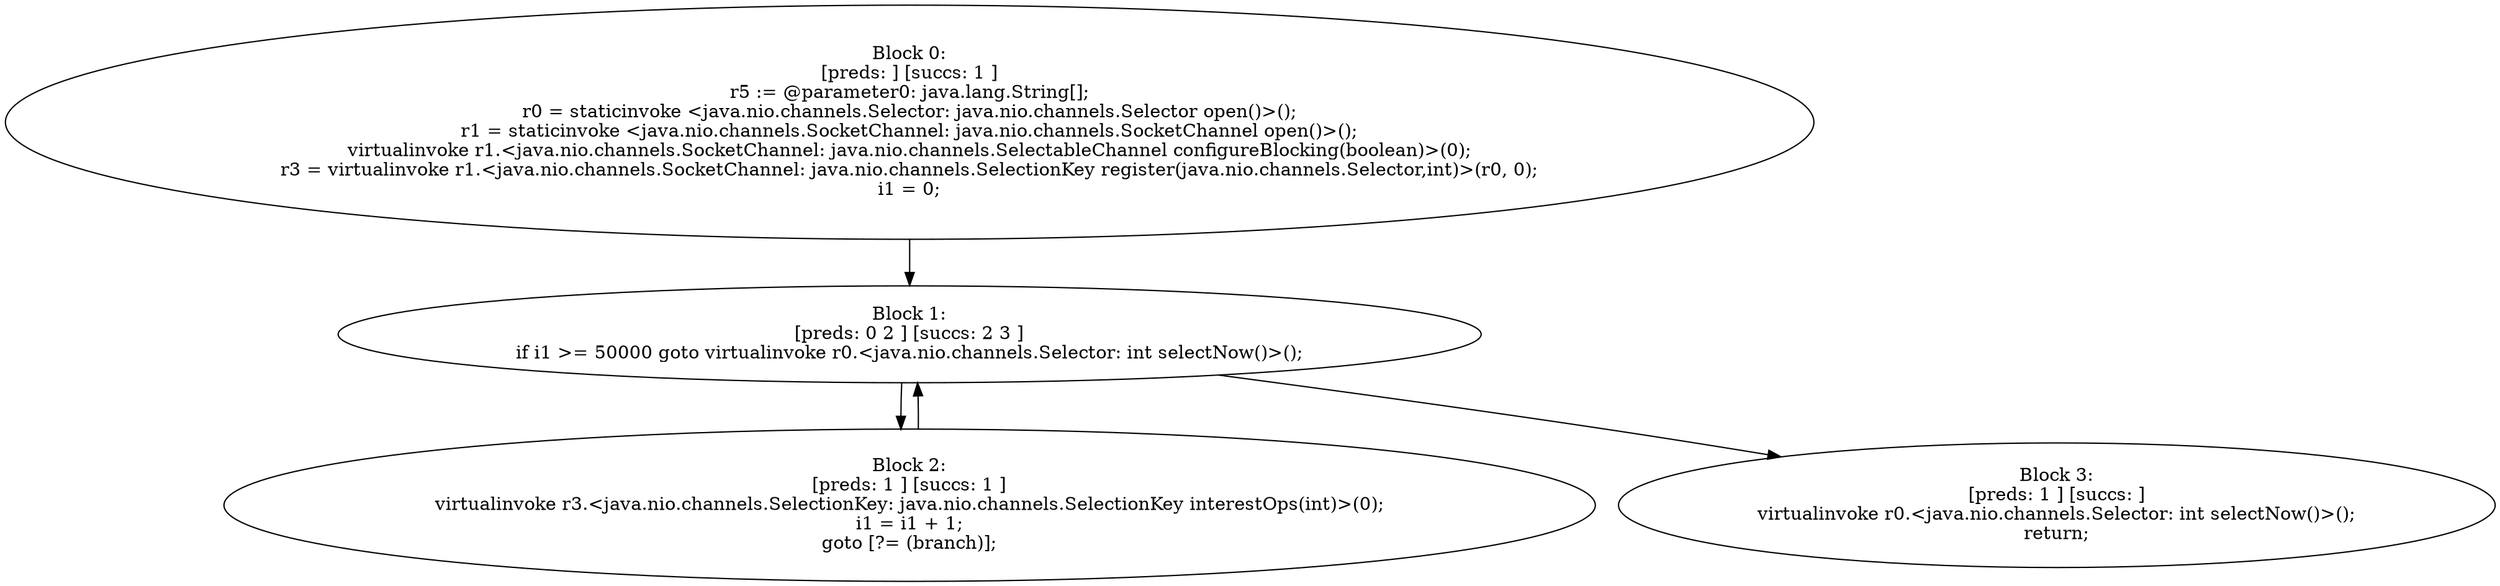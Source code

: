 digraph "unitGraph" {
    "Block 0:
[preds: ] [succs: 1 ]
r5 := @parameter0: java.lang.String[];
r0 = staticinvoke <java.nio.channels.Selector: java.nio.channels.Selector open()>();
r1 = staticinvoke <java.nio.channels.SocketChannel: java.nio.channels.SocketChannel open()>();
virtualinvoke r1.<java.nio.channels.SocketChannel: java.nio.channels.SelectableChannel configureBlocking(boolean)>(0);
r3 = virtualinvoke r1.<java.nio.channels.SocketChannel: java.nio.channels.SelectionKey register(java.nio.channels.Selector,int)>(r0, 0);
i1 = 0;
"
    "Block 1:
[preds: 0 2 ] [succs: 2 3 ]
if i1 >= 50000 goto virtualinvoke r0.<java.nio.channels.Selector: int selectNow()>();
"
    "Block 2:
[preds: 1 ] [succs: 1 ]
virtualinvoke r3.<java.nio.channels.SelectionKey: java.nio.channels.SelectionKey interestOps(int)>(0);
i1 = i1 + 1;
goto [?= (branch)];
"
    "Block 3:
[preds: 1 ] [succs: ]
virtualinvoke r0.<java.nio.channels.Selector: int selectNow()>();
return;
"
    "Block 0:
[preds: ] [succs: 1 ]
r5 := @parameter0: java.lang.String[];
r0 = staticinvoke <java.nio.channels.Selector: java.nio.channels.Selector open()>();
r1 = staticinvoke <java.nio.channels.SocketChannel: java.nio.channels.SocketChannel open()>();
virtualinvoke r1.<java.nio.channels.SocketChannel: java.nio.channels.SelectableChannel configureBlocking(boolean)>(0);
r3 = virtualinvoke r1.<java.nio.channels.SocketChannel: java.nio.channels.SelectionKey register(java.nio.channels.Selector,int)>(r0, 0);
i1 = 0;
"->"Block 1:
[preds: 0 2 ] [succs: 2 3 ]
if i1 >= 50000 goto virtualinvoke r0.<java.nio.channels.Selector: int selectNow()>();
";
    "Block 1:
[preds: 0 2 ] [succs: 2 3 ]
if i1 >= 50000 goto virtualinvoke r0.<java.nio.channels.Selector: int selectNow()>();
"->"Block 2:
[preds: 1 ] [succs: 1 ]
virtualinvoke r3.<java.nio.channels.SelectionKey: java.nio.channels.SelectionKey interestOps(int)>(0);
i1 = i1 + 1;
goto [?= (branch)];
";
    "Block 1:
[preds: 0 2 ] [succs: 2 3 ]
if i1 >= 50000 goto virtualinvoke r0.<java.nio.channels.Selector: int selectNow()>();
"->"Block 3:
[preds: 1 ] [succs: ]
virtualinvoke r0.<java.nio.channels.Selector: int selectNow()>();
return;
";
    "Block 2:
[preds: 1 ] [succs: 1 ]
virtualinvoke r3.<java.nio.channels.SelectionKey: java.nio.channels.SelectionKey interestOps(int)>(0);
i1 = i1 + 1;
goto [?= (branch)];
"->"Block 1:
[preds: 0 2 ] [succs: 2 3 ]
if i1 >= 50000 goto virtualinvoke r0.<java.nio.channels.Selector: int selectNow()>();
";
}
